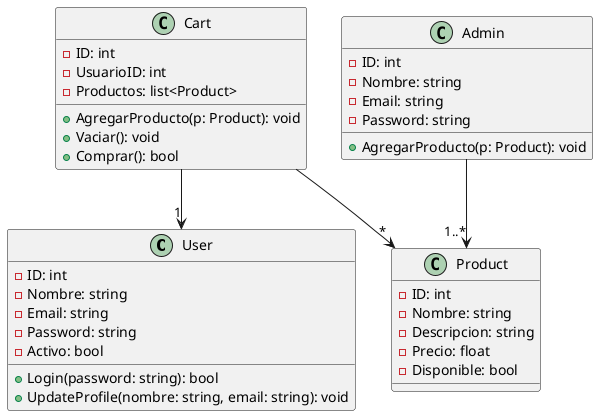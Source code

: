 @startuml
class User {
  - ID: int
  - Nombre: string
  - Email: string
  - Password: string
  - Activo: bool
  + Login(password: string): bool
  + UpdateProfile(nombre: string, email: string): void
}

class Admin {
  - ID: int
  - Nombre: string
  - Email: string
  - Password: string
  + AgregarProducto(p: Product): void
}

class Product {
  - ID: int
  - Nombre: string
  - Descripcion: string
  - Precio: float
  - Disponible: bool
}

class Cart {
  - ID: int
  - UsuarioID: int
  - Productos: list<Product>
  + AgregarProducto(p: Product): void
  + Vaciar(): void
  + Comprar(): bool
}

Cart --> "1" User
Admin --> "1..*" Product
Cart --> "*" Product
@enduml
